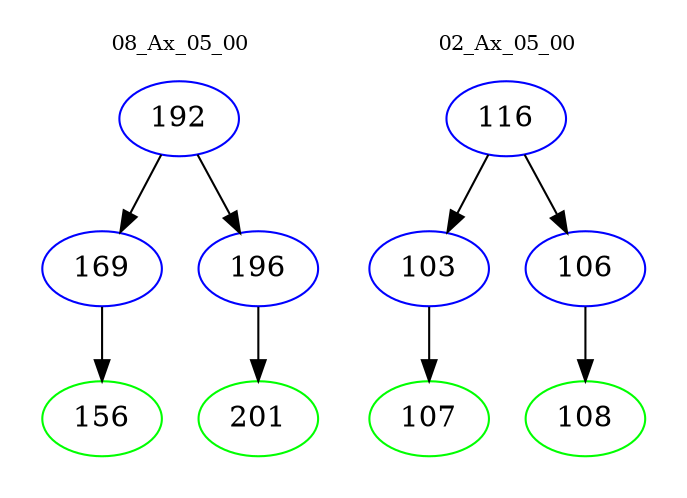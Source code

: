 digraph{
subgraph cluster_0 {
color = white
label = "08_Ax_05_00";
fontsize=10;
T0_192 [label="192", color="blue"]
T0_192 -> T0_169 [color="black"]
T0_169 [label="169", color="blue"]
T0_169 -> T0_156 [color="black"]
T0_156 [label="156", color="green"]
T0_192 -> T0_196 [color="black"]
T0_196 [label="196", color="blue"]
T0_196 -> T0_201 [color="black"]
T0_201 [label="201", color="green"]
}
subgraph cluster_1 {
color = white
label = "02_Ax_05_00";
fontsize=10;
T1_116 [label="116", color="blue"]
T1_116 -> T1_103 [color="black"]
T1_103 [label="103", color="blue"]
T1_103 -> T1_107 [color="black"]
T1_107 [label="107", color="green"]
T1_116 -> T1_106 [color="black"]
T1_106 [label="106", color="blue"]
T1_106 -> T1_108 [color="black"]
T1_108 [label="108", color="green"]
}
}
